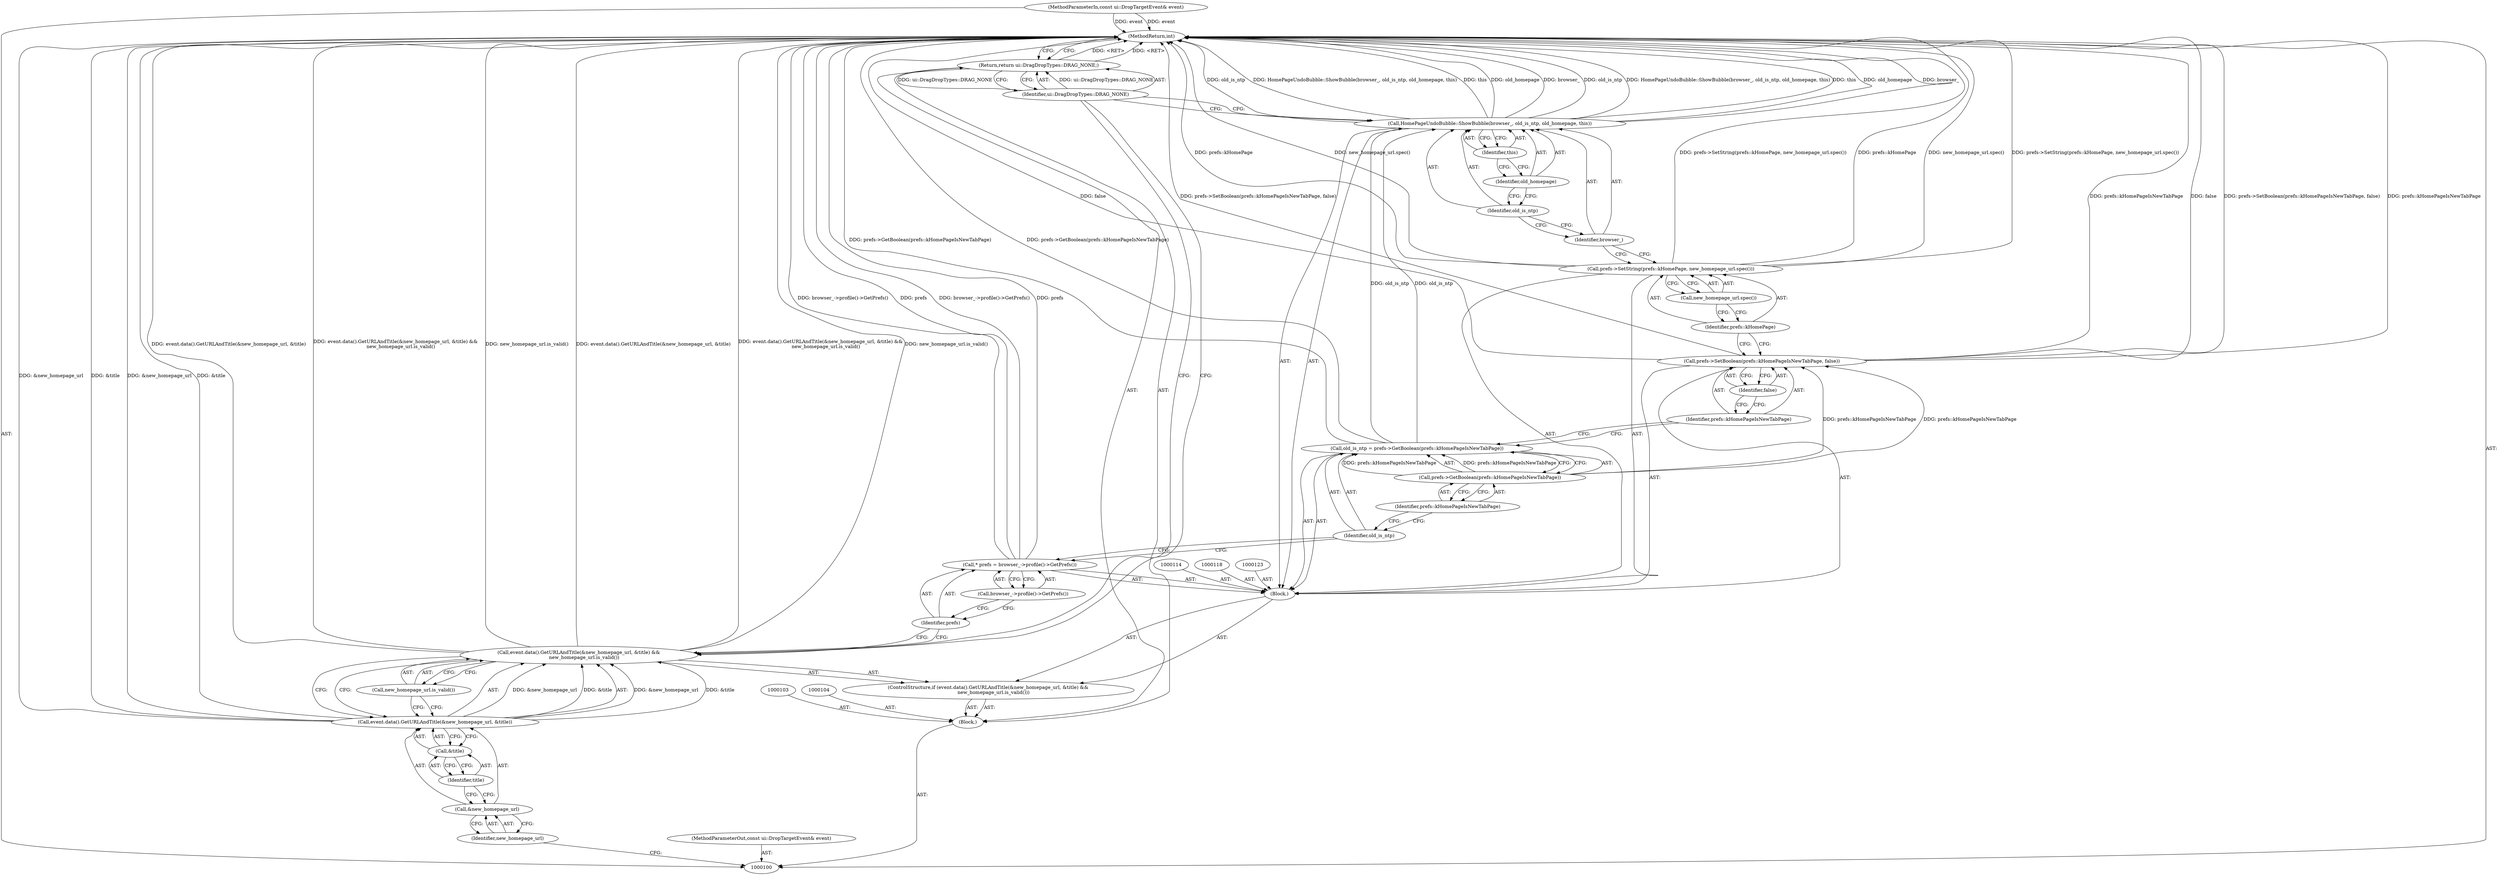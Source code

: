 digraph "1_Chrome_1161a49d663dd395bd639549c2dfe7324f847938_4" {
"1000137" [label="(MethodReturn,int)"];
"1000101" [label="(MethodParameterIn,const ui::DropTargetEvent& event)"];
"1000196" [label="(MethodParameterOut,const ui::DropTargetEvent& event)"];
"1000102" [label="(Block,)"];
"1000125" [label="(Identifier,prefs::kHomePageIsNewTabPage)"];
"1000124" [label="(Call,prefs->SetBoolean(prefs::kHomePageIsNewTabPage, false))"];
"1000126" [label="(Identifier,false)"];
"1000128" [label="(Identifier,prefs::kHomePage)"];
"1000129" [label="(Call,new_homepage_url.spec())"];
"1000127" [label="(Call,prefs->SetString(prefs::kHomePage, new_homepage_url.spec()))"];
"1000131" [label="(Identifier,browser_)"];
"1000130" [label="(Call,HomePageUndoBubble::ShowBubble(browser_, old_is_ntp, old_homepage, this))"];
"1000132" [label="(Identifier,old_is_ntp)"];
"1000133" [label="(Identifier,old_homepage)"];
"1000134" [label="(Identifier,this)"];
"1000135" [label="(Return,return ui::DragDropTypes::DRAG_NONE;)"];
"1000136" [label="(Identifier,ui::DragDropTypes::DRAG_NONE)"];
"1000105" [label="(ControlStructure,if (event.data().GetURLAndTitle(&new_homepage_url, &title) &&\n       new_homepage_url.is_valid()))"];
"1000108" [label="(Call,&new_homepage_url)"];
"1000109" [label="(Identifier,new_homepage_url)"];
"1000110" [label="(Call,&title)"];
"1000111" [label="(Identifier,title)"];
"1000106" [label="(Call,event.data().GetURLAndTitle(&new_homepage_url, &title) &&\n       new_homepage_url.is_valid())"];
"1000107" [label="(Call,event.data().GetURLAndTitle(&new_homepage_url, &title))"];
"1000112" [label="(Call,new_homepage_url.is_valid())"];
"1000115" [label="(Call,* prefs = browser_->profile()->GetPrefs())"];
"1000116" [label="(Identifier,prefs)"];
"1000117" [label="(Call,browser_->profile()->GetPrefs())"];
"1000119" [label="(Call,old_is_ntp = prefs->GetBoolean(prefs::kHomePageIsNewTabPage))"];
"1000120" [label="(Identifier,old_is_ntp)"];
"1000121" [label="(Call,prefs->GetBoolean(prefs::kHomePageIsNewTabPage))"];
"1000122" [label="(Identifier,prefs::kHomePageIsNewTabPage)"];
"1000113" [label="(Block,)"];
"1000137" -> "1000100"  [label="AST: "];
"1000137" -> "1000135"  [label="CFG: "];
"1000135" -> "1000137"  [label="DDG: <RET>"];
"1000115" -> "1000137"  [label="DDG: browser_->profile()->GetPrefs()"];
"1000115" -> "1000137"  [label="DDG: prefs"];
"1000124" -> "1000137"  [label="DDG: prefs::kHomePageIsNewTabPage"];
"1000124" -> "1000137"  [label="DDG: false"];
"1000124" -> "1000137"  [label="DDG: prefs->SetBoolean(prefs::kHomePageIsNewTabPage, false)"];
"1000107" -> "1000137"  [label="DDG: &new_homepage_url"];
"1000107" -> "1000137"  [label="DDG: &title"];
"1000106" -> "1000137"  [label="DDG: event.data().GetURLAndTitle(&new_homepage_url, &title)"];
"1000106" -> "1000137"  [label="DDG: event.data().GetURLAndTitle(&new_homepage_url, &title) &&\n       new_homepage_url.is_valid()"];
"1000106" -> "1000137"  [label="DDG: new_homepage_url.is_valid()"];
"1000130" -> "1000137"  [label="DDG: old_is_ntp"];
"1000130" -> "1000137"  [label="DDG: HomePageUndoBubble::ShowBubble(browser_, old_is_ntp, old_homepage, this)"];
"1000130" -> "1000137"  [label="DDG: this"];
"1000130" -> "1000137"  [label="DDG: old_homepage"];
"1000130" -> "1000137"  [label="DDG: browser_"];
"1000127" -> "1000137"  [label="DDG: prefs->SetString(prefs::kHomePage, new_homepage_url.spec())"];
"1000127" -> "1000137"  [label="DDG: prefs::kHomePage"];
"1000127" -> "1000137"  [label="DDG: new_homepage_url.spec()"];
"1000119" -> "1000137"  [label="DDG: prefs->GetBoolean(prefs::kHomePageIsNewTabPage)"];
"1000101" -> "1000137"  [label="DDG: event"];
"1000101" -> "1000100"  [label="AST: "];
"1000101" -> "1000137"  [label="DDG: event"];
"1000196" -> "1000100"  [label="AST: "];
"1000102" -> "1000100"  [label="AST: "];
"1000103" -> "1000102"  [label="AST: "];
"1000104" -> "1000102"  [label="AST: "];
"1000105" -> "1000102"  [label="AST: "];
"1000135" -> "1000102"  [label="AST: "];
"1000125" -> "1000124"  [label="AST: "];
"1000125" -> "1000119"  [label="CFG: "];
"1000126" -> "1000125"  [label="CFG: "];
"1000124" -> "1000113"  [label="AST: "];
"1000124" -> "1000126"  [label="CFG: "];
"1000125" -> "1000124"  [label="AST: "];
"1000126" -> "1000124"  [label="AST: "];
"1000128" -> "1000124"  [label="CFG: "];
"1000124" -> "1000137"  [label="DDG: prefs::kHomePageIsNewTabPage"];
"1000124" -> "1000137"  [label="DDG: false"];
"1000124" -> "1000137"  [label="DDG: prefs->SetBoolean(prefs::kHomePageIsNewTabPage, false)"];
"1000121" -> "1000124"  [label="DDG: prefs::kHomePageIsNewTabPage"];
"1000126" -> "1000124"  [label="AST: "];
"1000126" -> "1000125"  [label="CFG: "];
"1000124" -> "1000126"  [label="CFG: "];
"1000128" -> "1000127"  [label="AST: "];
"1000128" -> "1000124"  [label="CFG: "];
"1000129" -> "1000128"  [label="CFG: "];
"1000129" -> "1000127"  [label="AST: "];
"1000129" -> "1000128"  [label="CFG: "];
"1000127" -> "1000129"  [label="CFG: "];
"1000127" -> "1000113"  [label="AST: "];
"1000127" -> "1000129"  [label="CFG: "];
"1000128" -> "1000127"  [label="AST: "];
"1000129" -> "1000127"  [label="AST: "];
"1000131" -> "1000127"  [label="CFG: "];
"1000127" -> "1000137"  [label="DDG: prefs->SetString(prefs::kHomePage, new_homepage_url.spec())"];
"1000127" -> "1000137"  [label="DDG: prefs::kHomePage"];
"1000127" -> "1000137"  [label="DDG: new_homepage_url.spec()"];
"1000131" -> "1000130"  [label="AST: "];
"1000131" -> "1000127"  [label="CFG: "];
"1000132" -> "1000131"  [label="CFG: "];
"1000130" -> "1000113"  [label="AST: "];
"1000130" -> "1000134"  [label="CFG: "];
"1000131" -> "1000130"  [label="AST: "];
"1000132" -> "1000130"  [label="AST: "];
"1000133" -> "1000130"  [label="AST: "];
"1000134" -> "1000130"  [label="AST: "];
"1000136" -> "1000130"  [label="CFG: "];
"1000130" -> "1000137"  [label="DDG: old_is_ntp"];
"1000130" -> "1000137"  [label="DDG: HomePageUndoBubble::ShowBubble(browser_, old_is_ntp, old_homepage, this)"];
"1000130" -> "1000137"  [label="DDG: this"];
"1000130" -> "1000137"  [label="DDG: old_homepage"];
"1000130" -> "1000137"  [label="DDG: browser_"];
"1000119" -> "1000130"  [label="DDG: old_is_ntp"];
"1000132" -> "1000130"  [label="AST: "];
"1000132" -> "1000131"  [label="CFG: "];
"1000133" -> "1000132"  [label="CFG: "];
"1000133" -> "1000130"  [label="AST: "];
"1000133" -> "1000132"  [label="CFG: "];
"1000134" -> "1000133"  [label="CFG: "];
"1000134" -> "1000130"  [label="AST: "];
"1000134" -> "1000133"  [label="CFG: "];
"1000130" -> "1000134"  [label="CFG: "];
"1000135" -> "1000102"  [label="AST: "];
"1000135" -> "1000136"  [label="CFG: "];
"1000136" -> "1000135"  [label="AST: "];
"1000137" -> "1000135"  [label="CFG: "];
"1000135" -> "1000137"  [label="DDG: <RET>"];
"1000136" -> "1000135"  [label="DDG: ui::DragDropTypes::DRAG_NONE"];
"1000136" -> "1000135"  [label="AST: "];
"1000136" -> "1000130"  [label="CFG: "];
"1000136" -> "1000106"  [label="CFG: "];
"1000135" -> "1000136"  [label="CFG: "];
"1000136" -> "1000135"  [label="DDG: ui::DragDropTypes::DRAG_NONE"];
"1000105" -> "1000102"  [label="AST: "];
"1000106" -> "1000105"  [label="AST: "];
"1000113" -> "1000105"  [label="AST: "];
"1000108" -> "1000107"  [label="AST: "];
"1000108" -> "1000109"  [label="CFG: "];
"1000109" -> "1000108"  [label="AST: "];
"1000111" -> "1000108"  [label="CFG: "];
"1000109" -> "1000108"  [label="AST: "];
"1000109" -> "1000100"  [label="CFG: "];
"1000108" -> "1000109"  [label="CFG: "];
"1000110" -> "1000107"  [label="AST: "];
"1000110" -> "1000111"  [label="CFG: "];
"1000111" -> "1000110"  [label="AST: "];
"1000107" -> "1000110"  [label="CFG: "];
"1000111" -> "1000110"  [label="AST: "];
"1000111" -> "1000108"  [label="CFG: "];
"1000110" -> "1000111"  [label="CFG: "];
"1000106" -> "1000105"  [label="AST: "];
"1000106" -> "1000107"  [label="CFG: "];
"1000106" -> "1000112"  [label="CFG: "];
"1000107" -> "1000106"  [label="AST: "];
"1000112" -> "1000106"  [label="AST: "];
"1000116" -> "1000106"  [label="CFG: "];
"1000136" -> "1000106"  [label="CFG: "];
"1000106" -> "1000137"  [label="DDG: event.data().GetURLAndTitle(&new_homepage_url, &title)"];
"1000106" -> "1000137"  [label="DDG: event.data().GetURLAndTitle(&new_homepage_url, &title) &&\n       new_homepage_url.is_valid()"];
"1000106" -> "1000137"  [label="DDG: new_homepage_url.is_valid()"];
"1000107" -> "1000106"  [label="DDG: &new_homepage_url"];
"1000107" -> "1000106"  [label="DDG: &title"];
"1000107" -> "1000106"  [label="AST: "];
"1000107" -> "1000110"  [label="CFG: "];
"1000108" -> "1000107"  [label="AST: "];
"1000110" -> "1000107"  [label="AST: "];
"1000112" -> "1000107"  [label="CFG: "];
"1000106" -> "1000107"  [label="CFG: "];
"1000107" -> "1000137"  [label="DDG: &new_homepage_url"];
"1000107" -> "1000137"  [label="DDG: &title"];
"1000107" -> "1000106"  [label="DDG: &new_homepage_url"];
"1000107" -> "1000106"  [label="DDG: &title"];
"1000112" -> "1000106"  [label="AST: "];
"1000112" -> "1000107"  [label="CFG: "];
"1000106" -> "1000112"  [label="CFG: "];
"1000115" -> "1000113"  [label="AST: "];
"1000115" -> "1000117"  [label="CFG: "];
"1000116" -> "1000115"  [label="AST: "];
"1000117" -> "1000115"  [label="AST: "];
"1000120" -> "1000115"  [label="CFG: "];
"1000115" -> "1000137"  [label="DDG: browser_->profile()->GetPrefs()"];
"1000115" -> "1000137"  [label="DDG: prefs"];
"1000116" -> "1000115"  [label="AST: "];
"1000116" -> "1000106"  [label="CFG: "];
"1000117" -> "1000116"  [label="CFG: "];
"1000117" -> "1000115"  [label="AST: "];
"1000117" -> "1000116"  [label="CFG: "];
"1000115" -> "1000117"  [label="CFG: "];
"1000119" -> "1000113"  [label="AST: "];
"1000119" -> "1000121"  [label="CFG: "];
"1000120" -> "1000119"  [label="AST: "];
"1000121" -> "1000119"  [label="AST: "];
"1000125" -> "1000119"  [label="CFG: "];
"1000119" -> "1000137"  [label="DDG: prefs->GetBoolean(prefs::kHomePageIsNewTabPage)"];
"1000121" -> "1000119"  [label="DDG: prefs::kHomePageIsNewTabPage"];
"1000119" -> "1000130"  [label="DDG: old_is_ntp"];
"1000120" -> "1000119"  [label="AST: "];
"1000120" -> "1000115"  [label="CFG: "];
"1000122" -> "1000120"  [label="CFG: "];
"1000121" -> "1000119"  [label="AST: "];
"1000121" -> "1000122"  [label="CFG: "];
"1000122" -> "1000121"  [label="AST: "];
"1000119" -> "1000121"  [label="CFG: "];
"1000121" -> "1000119"  [label="DDG: prefs::kHomePageIsNewTabPage"];
"1000121" -> "1000124"  [label="DDG: prefs::kHomePageIsNewTabPage"];
"1000122" -> "1000121"  [label="AST: "];
"1000122" -> "1000120"  [label="CFG: "];
"1000121" -> "1000122"  [label="CFG: "];
"1000113" -> "1000105"  [label="AST: "];
"1000114" -> "1000113"  [label="AST: "];
"1000115" -> "1000113"  [label="AST: "];
"1000118" -> "1000113"  [label="AST: "];
"1000119" -> "1000113"  [label="AST: "];
"1000123" -> "1000113"  [label="AST: "];
"1000124" -> "1000113"  [label="AST: "];
"1000127" -> "1000113"  [label="AST: "];
"1000130" -> "1000113"  [label="AST: "];
}
